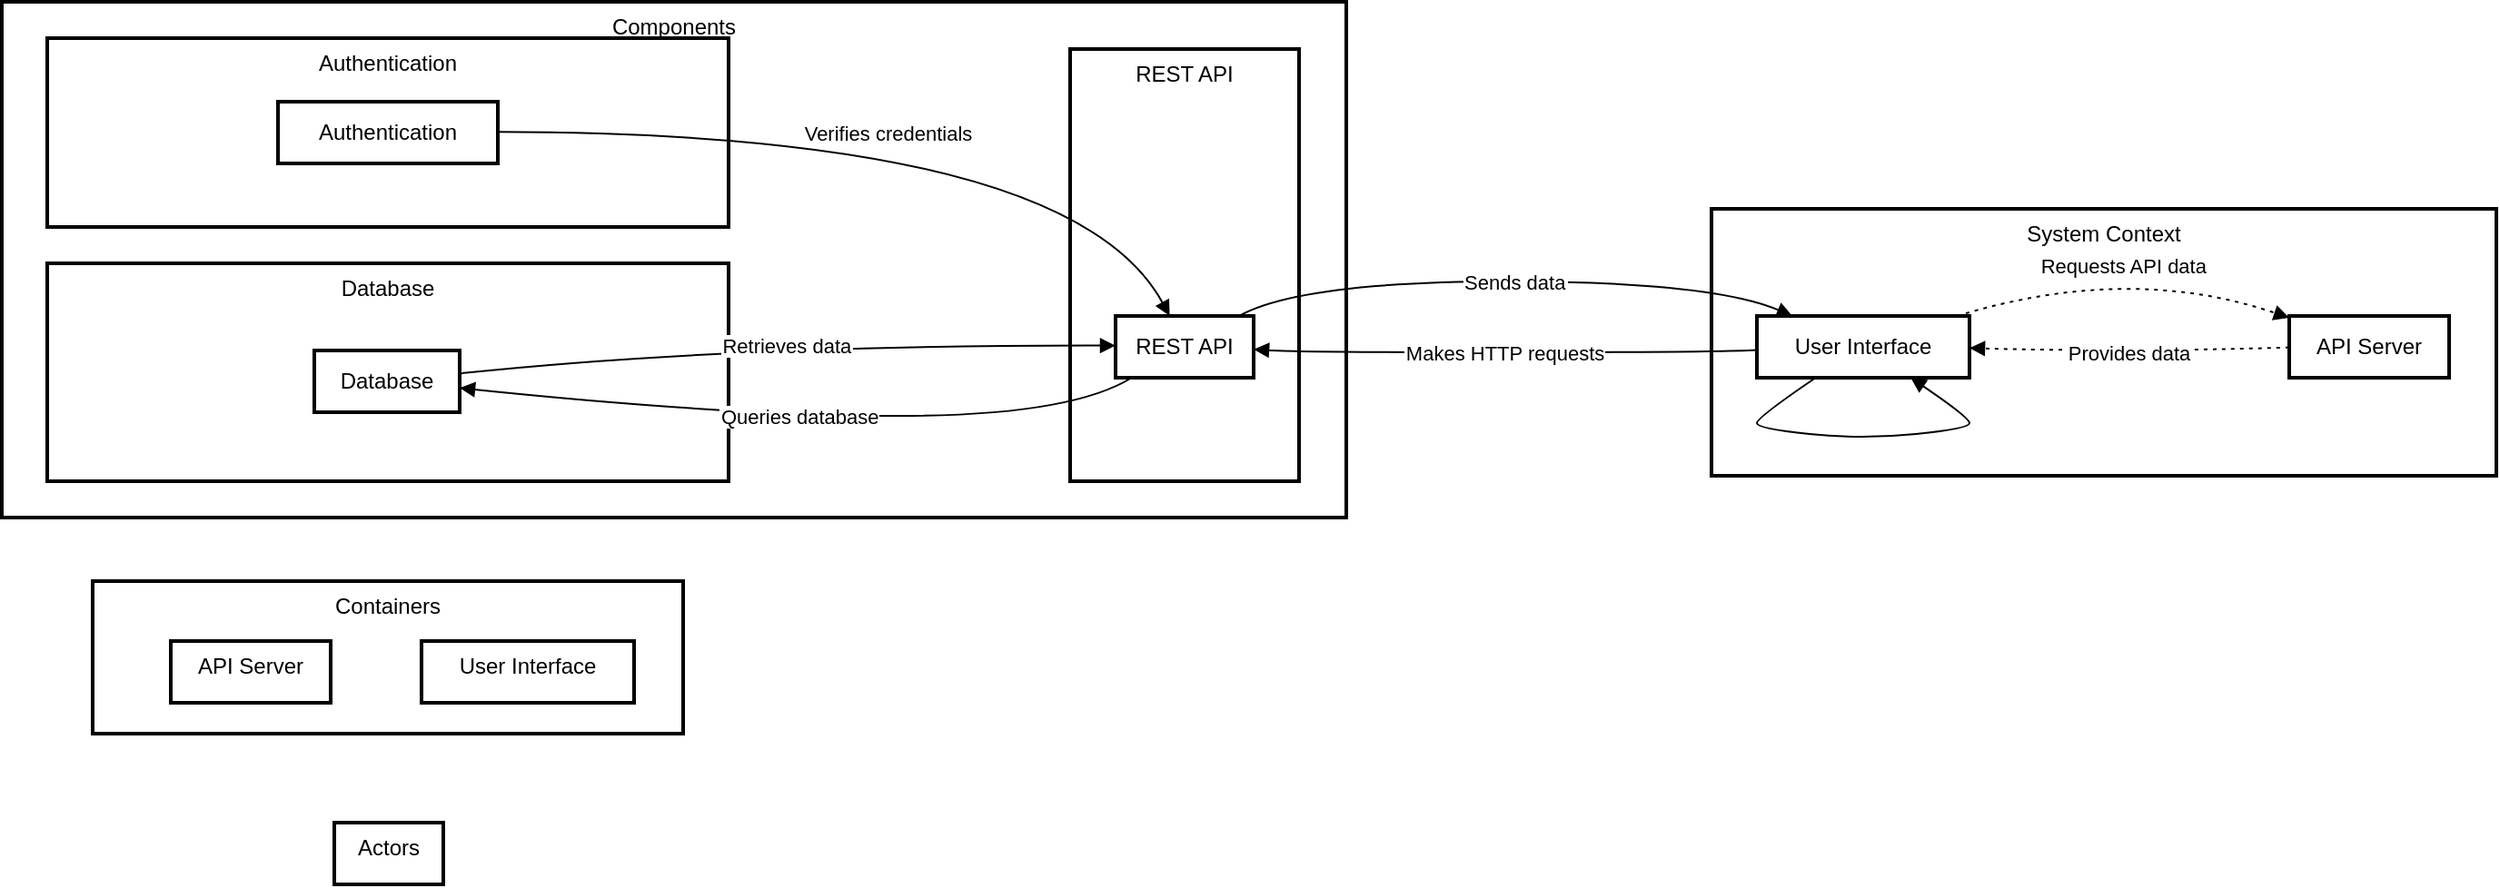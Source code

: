 <mxfile version="24.7.13">
  <diagram name="Página-1" id="BEl7zcB3PbtV3nQeNl1h">
    <mxGraphModel>
      <root>
        <mxCell id="0" />
        <mxCell id="1" parent="0" />
        <mxCell id="2" value="Components" style="whiteSpace=wrap;strokeWidth=2;verticalAlign=top;" vertex="1" parent="1">
          <mxGeometry width="740" height="284" as="geometry" />
        </mxCell>
        <mxCell id="3" value="REST API" style="whiteSpace=wrap;strokeWidth=2;verticalAlign=top;" vertex="1" parent="1">
          <mxGeometry x="588" y="26" width="126" height="238" as="geometry" />
        </mxCell>
        <mxCell id="4" value="Authentication" style="whiteSpace=wrap;strokeWidth=2;verticalAlign=top;" vertex="1" parent="1">
          <mxGeometry x="25" y="20" width="375" height="104" as="geometry" />
        </mxCell>
        <mxCell id="5" value="Database" style="whiteSpace=wrap;strokeWidth=2;verticalAlign=top;" vertex="1" parent="1">
          <mxGeometry x="25" y="144" width="375" height="120" as="geometry" />
        </mxCell>
        <mxCell id="6" value="Database" style="whiteSpace=wrap;strokeWidth=2;" vertex="1" parent="1">
          <mxGeometry x="172" y="192" width="80" height="34" as="geometry" />
        </mxCell>
        <mxCell id="7" value="Authentication" style="whiteSpace=wrap;strokeWidth=2;" vertex="1" parent="1">
          <mxGeometry x="152" y="55" width="121" height="34" as="geometry" />
        </mxCell>
        <mxCell id="8" value="REST API" style="whiteSpace=wrap;strokeWidth=2;" vertex="1" parent="1">
          <mxGeometry x="613" y="173" width="76" height="34" as="geometry" />
        </mxCell>
        <mxCell id="9" value="Containers" style="whiteSpace=wrap;strokeWidth=2;verticalAlign=top;" vertex="1" parent="1">
          <mxGeometry x="50" y="319" width="325" height="84" as="geometry" />
        </mxCell>
        <mxCell id="10" value="API Server" style="whiteSpace=wrap;strokeWidth=2;verticalAlign=top;" vertex="1" parent="9">
          <mxGeometry x="43" y="33" width="88" height="34" as="geometry" />
        </mxCell>
        <mxCell id="11" value="User Interface" style="whiteSpace=wrap;strokeWidth=2;verticalAlign=top;" vertex="1" parent="9">
          <mxGeometry x="181" y="33" width="117" height="34" as="geometry" />
        </mxCell>
        <mxCell id="12" value="System Context" style="whiteSpace=wrap;strokeWidth=2;verticalAlign=top;" vertex="1" parent="1">
          <mxGeometry x="941" y="114" width="432" height="147" as="geometry" />
        </mxCell>
        <mxCell id="13" value="API Server" style="whiteSpace=wrap;strokeWidth=2;" vertex="1" parent="1">
          <mxGeometry x="1259" y="173" width="88" height="34" as="geometry" />
        </mxCell>
        <mxCell id="14" value="User Interface" style="whiteSpace=wrap;strokeWidth=2;" vertex="1" parent="1">
          <mxGeometry x="966" y="173" width="117" height="34" as="geometry" />
        </mxCell>
        <mxCell id="15" value="Actors" style="whiteSpace=wrap;strokeWidth=2;verticalAlign=top;" vertex="1" parent="1">
          <mxGeometry x="183" y="452" width="60" height="34" as="geometry" />
        </mxCell>
        <mxCell id="16" value="Requests API data" style="curved=1;dashed=1;dashPattern=2 3;startArrow=none;endArrow=block;exitX=0.95;exitY=-0.01;entryX=0;entryY=0.03;" edge="1" parent="1" source="14" target="13">
          <mxGeometry relative="1" as="geometry">
            <Array as="points">
              <mxPoint x="1171" y="144" />
            </Array>
          </mxGeometry>
        </mxCell>
        <mxCell id="17" value="Provides data" style="curved=1;dashed=1;dashPattern=2 3;startArrow=none;endArrow=block;exitX=0;exitY=0.51;entryX=1;entryY=0.52;" edge="1" parent="1" source="13" target="14">
          <mxGeometry relative="1" as="geometry">
            <Array as="points">
              <mxPoint x="1171" y="193" />
            </Array>
          </mxGeometry>
        </mxCell>
        <mxCell id="18" value="" style="curved=1;startArrow=none;endArrow=block;exitX=0.29;exitY=0.97;entryX=0.71;entryY=0.97;" edge="1" parent="1" source="14" target="14">
          <mxGeometry relative="1" as="geometry">
            <Array as="points">
              <mxPoint x="966" y="229" />
              <mxPoint x="966" y="235" />
              <mxPoint x="1024" y="241" />
              <mxPoint x="1083" y="235" />
              <mxPoint x="1083" y="229" />
            </Array>
          </mxGeometry>
        </mxCell>
        <mxCell id="19" value="Makes HTTP requests" style="curved=1;startArrow=none;endArrow=block;exitX=0;exitY=0.55;entryX=1.01;entryY=0.54;" edge="1" parent="1" source="14" target="8">
          <mxGeometry relative="1" as="geometry">
            <Array as="points">
              <mxPoint x="941" y="193" />
              <mxPoint x="715" y="193" />
            </Array>
          </mxGeometry>
        </mxCell>
        <mxCell id="20" value="Verifies credentials" style="curved=1;startArrow=none;endArrow=block;exitX=1;exitY=0.49;entryX=0.39;entryY=-0.01;" edge="1" parent="1" source="7" target="8">
          <mxGeometry relative="1" as="geometry">
            <Array as="points">
              <mxPoint x="588" y="72" />
            </Array>
          </mxGeometry>
        </mxCell>
        <mxCell id="21" value="Queries database" style="curved=1;startArrow=none;endArrow=block;exitX=0.14;exitY=0.97;entryX=1.01;entryY=0.61;" edge="1" parent="1" source="8" target="6">
          <mxGeometry relative="1" as="geometry">
            <Array as="points">
              <mxPoint x="588" y="228" />
              <mxPoint x="400" y="228" />
            </Array>
          </mxGeometry>
        </mxCell>
        <mxCell id="22" value="Retrieves data" style="curved=1;startArrow=none;endArrow=block;exitX=1.01;exitY=0.37;entryX=0;entryY=0.48;" edge="1" parent="1" source="6" target="8">
          <mxGeometry relative="1" as="geometry">
            <Array as="points">
              <mxPoint x="400" y="189" />
            </Array>
          </mxGeometry>
        </mxCell>
        <mxCell id="23" value="Sends data" style="curved=1;startArrow=none;endArrow=block;exitX=0.9;exitY=-0.01;entryX=0.16;entryY=-0.01;" edge="1" parent="1" source="8" target="14">
          <mxGeometry relative="1" as="geometry">
            <Array as="points">
              <mxPoint x="715" y="154" />
              <mxPoint x="941" y="154" />
            </Array>
          </mxGeometry>
        </mxCell>
      </root>
    </mxGraphModel>
  </diagram>
</mxfile>
